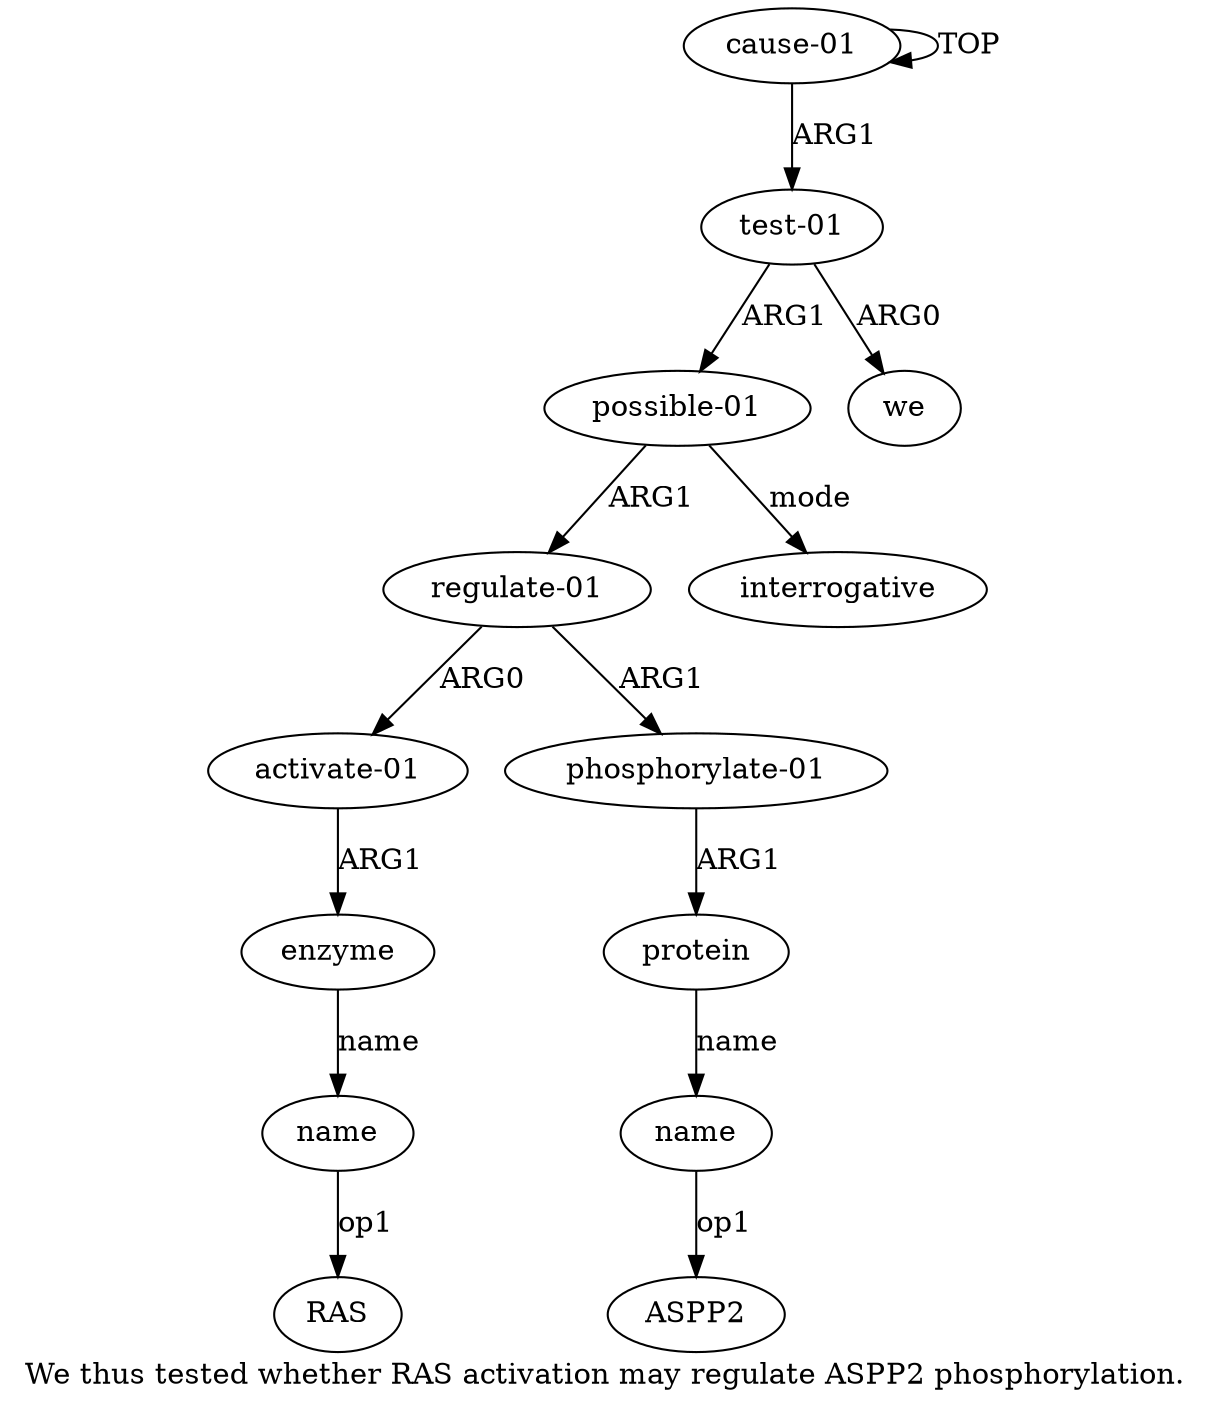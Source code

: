 digraph  {
	graph [label="We thus tested whether RAS activation may regulate ASPP2 phosphorylation."];
	node [label="\N"];
	a10	 [color=black,
		gold_ind=10,
		gold_label=name,
		label=name,
		test_ind=10,
		test_label=name];
	"a10 ASPP2"	 [color=black,
		gold_ind=-1,
		gold_label=ASPP2,
		label=ASPP2,
		test_ind=-1,
		test_label=ASPP2];
	a10 -> "a10 ASPP2" [key=0,
	color=black,
	gold_label=op1,
	label=op1,
	test_label=op1];
"a7 RAS" [color=black,
	gold_ind=-1,
	gold_label=RAS,
	label=RAS,
	test_ind=-1,
	test_label=RAS];
a1 [color=black,
	gold_ind=1,
	gold_label="test-01",
	label="test-01",
	test_ind=1,
	test_label="test-01"];
a3 [color=black,
	gold_ind=3,
	gold_label="possible-01",
	label="possible-01",
	test_ind=3,
	test_label="possible-01"];
a1 -> a3 [key=0,
color=black,
gold_label=ARG1,
label=ARG1,
test_label=ARG1];
a2 [color=black,
gold_ind=2,
gold_label=we,
label=we,
test_ind=2,
test_label=we];
a1 -> a2 [key=0,
color=black,
gold_label=ARG0,
label=ARG0,
test_label=ARG0];
a0 [color=black,
gold_ind=0,
gold_label="cause-01",
label="cause-01",
test_ind=0,
test_label="cause-01"];
a0 -> a1 [key=0,
color=black,
gold_label=ARG1,
label=ARG1,
test_label=ARG1];
a0 -> a0 [key=0,
color=black,
gold_label=TOP,
label=TOP,
test_label=TOP];
a4 [color=black,
gold_ind=4,
gold_label="regulate-01",
label="regulate-01",
test_ind=4,
test_label="regulate-01"];
a3 -> a4 [key=0,
color=black,
gold_label=ARG1,
label=ARG1,
test_label=ARG1];
"a3 interrogative" [color=black,
gold_ind=-1,
gold_label=interrogative,
label=interrogative,
test_ind=-1,
test_label=interrogative];
a3 -> "a3 interrogative" [key=0,
color=black,
gold_label=mode,
label=mode,
test_label=mode];
a5 [color=black,
gold_ind=5,
gold_label="activate-01",
label="activate-01",
test_ind=5,
test_label="activate-01"];
a6 [color=black,
gold_ind=6,
gold_label=enzyme,
label=enzyme,
test_ind=6,
test_label=enzyme];
a5 -> a6 [key=0,
color=black,
gold_label=ARG1,
label=ARG1,
test_label=ARG1];
a4 -> a5 [key=0,
color=black,
gold_label=ARG0,
label=ARG0,
test_label=ARG0];
a8 [color=black,
gold_ind=8,
gold_label="phosphorylate-01",
label="phosphorylate-01",
test_ind=8,
test_label="phosphorylate-01"];
a4 -> a8 [key=0,
color=black,
gold_label=ARG1,
label=ARG1,
test_label=ARG1];
a7 [color=black,
gold_ind=7,
gold_label=name,
label=name,
test_ind=7,
test_label=name];
a7 -> "a7 RAS" [key=0,
color=black,
gold_label=op1,
label=op1,
test_label=op1];
a6 -> a7 [key=0,
color=black,
gold_label=name,
label=name,
test_label=name];
a9 [color=black,
gold_ind=9,
gold_label=protein,
label=protein,
test_ind=9,
test_label=protein];
a9 -> a10 [key=0,
color=black,
gold_label=name,
label=name,
test_label=name];
a8 -> a9 [key=0,
color=black,
gold_label=ARG1,
label=ARG1,
test_label=ARG1];
}
